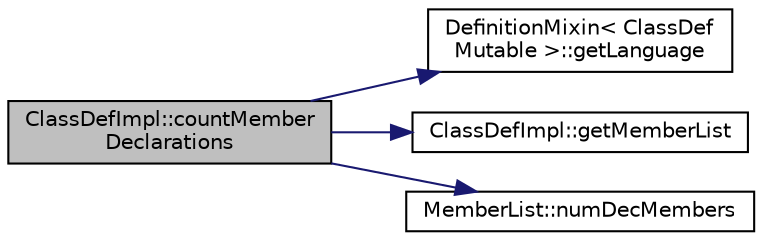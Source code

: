 digraph "ClassDefImpl::countMemberDeclarations"
{
 // LATEX_PDF_SIZE
  edge [fontname="Helvetica",fontsize="10",labelfontname="Helvetica",labelfontsize="10"];
  node [fontname="Helvetica",fontsize="10",shape=record];
  rankdir="LR";
  Node1 [label="ClassDefImpl::countMember\lDeclarations",height=0.2,width=0.4,color="black", fillcolor="grey75", style="filled", fontcolor="black",tooltip=" "];
  Node1 -> Node2 [color="midnightblue",fontsize="10",style="solid",fontname="Helvetica"];
  Node2 [label="DefinitionMixin\< ClassDef\lMutable \>::getLanguage",height=0.2,width=0.4,color="black", fillcolor="white", style="filled",URL="$classDefinitionMixin.html#a2ec39daf3ce8b2fcbeb38da43e840397",tooltip=" "];
  Node1 -> Node3 [color="midnightblue",fontsize="10",style="solid",fontname="Helvetica"];
  Node3 [label="ClassDefImpl::getMemberList",height=0.2,width=0.4,color="black", fillcolor="white", style="filled",URL="$classClassDefImpl.html#aa3a60cbf714583d56785f6ec4494a938",tooltip=" "];
  Node1 -> Node4 [color="midnightblue",fontsize="10",style="solid",fontname="Helvetica"];
  Node4 [label="MemberList::numDecMembers",height=0.2,width=0.4,color="black", fillcolor="white", style="filled",URL="$classMemberList.html#a44322cca2b89d97eac0bbb4ac2f734ab",tooltip=" "];
}

